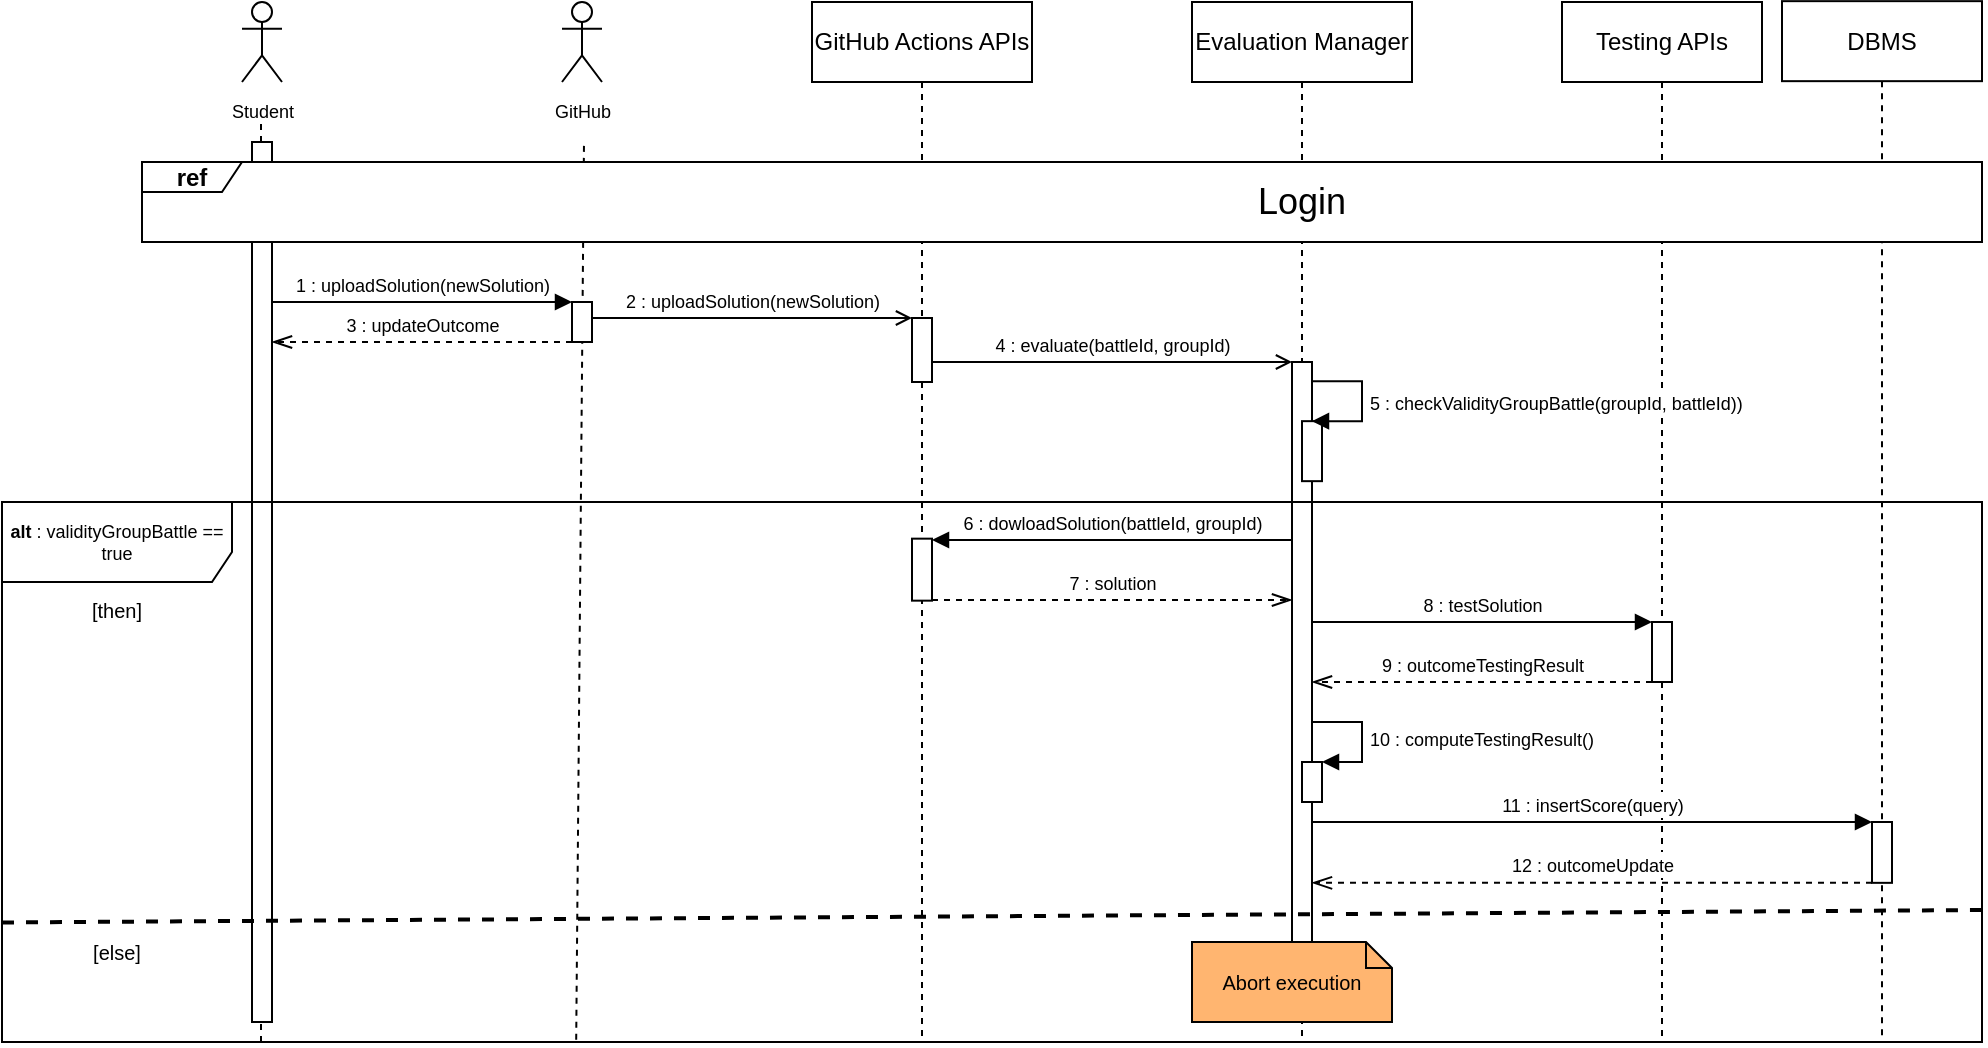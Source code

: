 <mxfile version="22.1.16" type="device">
  <diagram name="Page-1" id="2YBvvXClWsGukQMizWep">
    <mxGraphModel dx="2284" dy="746" grid="1" gridSize="10" guides="1" tooltips="1" connect="1" arrows="1" fold="1" page="1" pageScale="1" pageWidth="850" pageHeight="1100" math="0" shadow="0">
      <root>
        <mxCell id="0" />
        <mxCell id="1" parent="0" />
        <mxCell id="liZlo0o-GVQIaqRJejjH-8" value="" style="endArrow=none;dashed=1;html=1;rounded=0;exitX=0.29;exitY=0.996;exitDx=0;exitDy=0;exitPerimeter=0;" parent="1" source="uk7uo4-cUkGRM1U4fZs7-6" edge="1">
          <mxGeometry width="50" height="50" relative="1" as="geometry">
            <mxPoint x="260" y="320" as="sourcePoint" />
            <mxPoint x="261" y="110" as="targetPoint" />
          </mxGeometry>
        </mxCell>
        <mxCell id="EZ9EQqB9W-ClfxbdbgRc-1" value="GitHub Actions APIs" style="shape=umlLifeline;perimeter=lifelinePerimeter;whiteSpace=wrap;html=1;container=1;dropTarget=0;collapsible=0;recursiveResize=0;outlineConnect=0;portConstraint=eastwest;newEdgeStyle={&quot;curved&quot;:0,&quot;rounded&quot;:0};" parent="1" vertex="1">
          <mxGeometry x="375" y="40" width="110" height="520" as="geometry" />
        </mxCell>
        <mxCell id="EZ9EQqB9W-ClfxbdbgRc-5" value="Testing APIs" style="shape=umlLifeline;perimeter=lifelinePerimeter;whiteSpace=wrap;html=1;container=0;dropTarget=0;collapsible=0;recursiveResize=0;outlineConnect=0;portConstraint=eastwest;newEdgeStyle={&quot;curved&quot;:0,&quot;rounded&quot;:0};" parent="1" vertex="1">
          <mxGeometry x="750" y="40" width="100" height="520" as="geometry" />
        </mxCell>
        <mxCell id="EZ9EQqB9W-ClfxbdbgRc-12" value="&lt;font style=&quot;font-size: 9px;&quot;&gt;Student&lt;/font&gt;" style="shape=umlActor;verticalLabelPosition=bottom;verticalAlign=top;html=1;outlineConnect=0;" parent="1" vertex="1">
          <mxGeometry x="90" y="40" width="20" height="40" as="geometry" />
        </mxCell>
        <mxCell id="EZ9EQqB9W-ClfxbdbgRc-14" value="" style="html=1;points=[];perimeter=orthogonalPerimeter;outlineConnect=0;targetShapes=umlLifeline;portConstraint=eastwest;newEdgeStyle={&quot;edgeStyle&quot;:&quot;elbowEdgeStyle&quot;,&quot;elbow&quot;:&quot;vertical&quot;,&quot;curved&quot;:0,&quot;rounded&quot;:0};" parent="1" vertex="1">
          <mxGeometry x="95" y="110" width="10" height="440" as="geometry" />
        </mxCell>
        <mxCell id="EZ9EQqB9W-ClfxbdbgRc-18" value="Evaluation Manager" style="shape=umlLifeline;perimeter=lifelinePerimeter;whiteSpace=wrap;html=1;container=1;dropTarget=0;collapsible=0;recursiveResize=0;outlineConnect=0;portConstraint=eastwest;newEdgeStyle={&quot;curved&quot;:0,&quot;rounded&quot;:0};" parent="1" vertex="1">
          <mxGeometry x="565" y="40" width="110" height="520" as="geometry" />
        </mxCell>
        <mxCell id="EZ9EQqB9W-ClfxbdbgRc-49" value="&lt;b&gt;&lt;font style=&quot;font-size: 20px;&quot;&gt;Login&lt;/font&gt;&lt;/b&gt;" style="text;html=1;strokeColor=none;fillColor=none;align=center;verticalAlign=middle;whiteSpace=wrap;rounded=0;" parent="1" vertex="1">
          <mxGeometry x="315" y="125" width="60" height="30" as="geometry" />
        </mxCell>
        <mxCell id="EZ9EQqB9W-ClfxbdbgRc-63" value="DBMS" style="shape=umlLifeline;perimeter=lifelinePerimeter;whiteSpace=wrap;html=1;container=0;dropTarget=0;collapsible=0;recursiveResize=0;outlineConnect=0;portConstraint=eastwest;newEdgeStyle={&quot;curved&quot;:0,&quot;rounded&quot;:0};" parent="1" vertex="1">
          <mxGeometry x="860" y="39.58" width="100" height="520.42" as="geometry" />
        </mxCell>
        <mxCell id="0cFZ01T9KeCPpVgdLpGS-1" value="" style="html=1;points=[];perimeter=orthogonalPerimeter;outlineConnect=0;targetShapes=umlLifeline;portConstraint=eastwest;newEdgeStyle={&quot;edgeStyle&quot;:&quot;elbowEdgeStyle&quot;,&quot;elbow&quot;:&quot;vertical&quot;,&quot;curved&quot;:0,&quot;rounded&quot;:0};" parent="EZ9EQqB9W-ClfxbdbgRc-63" vertex="1">
          <mxGeometry x="-435" y="158.42" width="10" height="32" as="geometry" />
        </mxCell>
        <mxCell id="EZ9EQqB9W-ClfxbdbgRc-17" value="&lt;font style=&quot;font-size: 9px;&quot;&gt;1 : uploadSolution(newSolution)&lt;/font&gt;" style="html=1;verticalAlign=bottom;endArrow=block;edgeStyle=elbowEdgeStyle;elbow=horizontal;curved=0;rounded=0;" parent="EZ9EQqB9W-ClfxbdbgRc-63" target="EZ9EQqB9W-ClfxbdbgRc-66" edge="1">
          <mxGeometry relative="1" as="geometry">
            <mxPoint x="-755" y="150.42" as="sourcePoint" />
            <Array as="points">
              <mxPoint x="-611" y="150.42" />
            </Array>
            <mxPoint x="-610" y="150.42" as="targetPoint" />
            <mxPoint as="offset" />
          </mxGeometry>
        </mxCell>
        <mxCell id="EZ9EQqB9W-ClfxbdbgRc-59" value="" style="html=1;points=[[0,0,0,0,5],[0,1,0,0,-5],[1,0,0,0,5],[1,1,0,0,-5]];perimeter=orthogonalPerimeter;outlineConnect=0;targetShapes=umlLifeline;portConstraint=eastwest;newEdgeStyle={&quot;curved&quot;:0,&quot;rounded&quot;:0};" parent="EZ9EQqB9W-ClfxbdbgRc-63" vertex="1">
          <mxGeometry x="-245" y="180.42" width="10" height="290" as="geometry" />
        </mxCell>
        <mxCell id="uk7uo4-cUkGRM1U4fZs7-12" value="" style="html=1;points=[[0,0,0,0,5],[0,1,0,0,-5],[1,0,0,0,5],[1,1,0,0,-5]];perimeter=orthogonalPerimeter;outlineConnect=0;targetShapes=umlLifeline;portConstraint=eastwest;newEdgeStyle={&quot;curved&quot;:0,&quot;rounded&quot;:0};" parent="EZ9EQqB9W-ClfxbdbgRc-63" vertex="1">
          <mxGeometry x="-240" y="210" width="10" height="30" as="geometry" />
        </mxCell>
        <mxCell id="uk7uo4-cUkGRM1U4fZs7-13" value="&lt;font style=&quot;font-size: 9px;&quot;&gt;5 : checkValidityGroupBattle(groupId, battleId))&lt;/font&gt;" style="html=1;align=left;spacingLeft=2;endArrow=block;rounded=0;edgeStyle=orthogonalEdgeStyle;curved=0;rounded=0;" parent="EZ9EQqB9W-ClfxbdbgRc-63" target="uk7uo4-cUkGRM1U4fZs7-12" edge="1">
          <mxGeometry relative="1" as="geometry">
            <mxPoint x="-235" y="190" as="sourcePoint" />
            <Array as="points">
              <mxPoint x="-210" y="190" />
              <mxPoint x="-210" y="210" />
            </Array>
          </mxGeometry>
        </mxCell>
        <mxCell id="EZ9EQqB9W-ClfxbdbgRc-73" value="" style="html=1;points=[[0,0,0,0,5],[0,1,0,0,-5],[1,0,0,0,5],[1,1,0,0,-5]];perimeter=orthogonalPerimeter;outlineConnect=0;targetShapes=umlLifeline;portConstraint=eastwest;newEdgeStyle={&quot;curved&quot;:0,&quot;rounded&quot;:0};" parent="EZ9EQqB9W-ClfxbdbgRc-63" vertex="1">
          <mxGeometry x="-65" y="310.42" width="10" height="30" as="geometry" />
        </mxCell>
        <mxCell id="EZ9EQqB9W-ClfxbdbgRc-64" value="&lt;font style=&quot;font-size: 9px;&quot;&gt;8 : testSolution&lt;/font&gt;" style="html=1;verticalAlign=bottom;endArrow=block;edgeStyle=elbowEdgeStyle;elbow=horizontal;curved=0;rounded=0;" parent="EZ9EQqB9W-ClfxbdbgRc-63" target="EZ9EQqB9W-ClfxbdbgRc-73" edge="1">
          <mxGeometry relative="1" as="geometry">
            <mxPoint x="-235" y="310.42" as="sourcePoint" />
            <Array as="points">
              <mxPoint x="-77" y="310.42" />
              <mxPoint x="-153" y="350.42" />
            </Array>
            <mxPoint x="-62.5" y="305.42" as="targetPoint" />
            <mxPoint as="offset" />
          </mxGeometry>
        </mxCell>
        <mxCell id="EZ9EQqB9W-ClfxbdbgRc-75" value="&lt;font style=&quot;font-size: 9px;&quot;&gt;9 : outcomeTestingResult&lt;/font&gt;" style="html=1;verticalAlign=bottom;endArrow=openThin;dashed=1;endSize=8;edgeStyle=elbowEdgeStyle;elbow=vertical;curved=0;rounded=0;endFill=0;" parent="EZ9EQqB9W-ClfxbdbgRc-63" source="EZ9EQqB9W-ClfxbdbgRc-73" edge="1">
          <mxGeometry relative="1" as="geometry">
            <mxPoint x="-235" y="340.42" as="targetPoint" />
            <Array as="points">
              <mxPoint x="-160" y="340.42" />
              <mxPoint x="-170" y="330.42" />
              <mxPoint x="-230" y="420.42" />
              <mxPoint x="-340" y="460.42" />
            </Array>
            <mxPoint x="-335" y="420.42" as="sourcePoint" />
          </mxGeometry>
        </mxCell>
        <mxCell id="-OK--w0Z6CInEfSWtkVY-7" value="" style="html=1;points=[[0,0,0,0,5],[0,1,0,0,-5],[1,0,0,0,5],[1,1,0,0,-5]];perimeter=orthogonalPerimeter;outlineConnect=0;targetShapes=umlLifeline;portConstraint=eastwest;newEdgeStyle={&quot;curved&quot;:0,&quot;rounded&quot;:0};" vertex="1" parent="EZ9EQqB9W-ClfxbdbgRc-63">
          <mxGeometry x="-240" y="380.42" width="10" height="20" as="geometry" />
        </mxCell>
        <mxCell id="-OK--w0Z6CInEfSWtkVY-8" value="&lt;font style=&quot;font-size: 9px;&quot;&gt;10 : computeTestingResult()&lt;/font&gt;" style="html=1;align=left;spacingLeft=2;endArrow=block;rounded=0;edgeStyle=orthogonalEdgeStyle;curved=0;rounded=0;" edge="1" target="-OK--w0Z6CInEfSWtkVY-7" parent="EZ9EQqB9W-ClfxbdbgRc-63">
          <mxGeometry relative="1" as="geometry">
            <mxPoint x="-235" y="360.42" as="sourcePoint" />
            <Array as="points">
              <mxPoint x="-210" y="360.42" />
              <mxPoint x="-210" y="380.42" />
            </Array>
          </mxGeometry>
        </mxCell>
        <mxCell id="EZ9EQqB9W-ClfxbdbgRc-79" value="" style="html=1;points=[[0,0,0,0,5],[0,1,0,0,-5],[1,0,0,0,5],[1,1,0,0,-5]];perimeter=orthogonalPerimeter;outlineConnect=0;targetShapes=umlLifeline;portConstraint=eastwest;newEdgeStyle={&quot;curved&quot;:0,&quot;rounded&quot;:0};" parent="EZ9EQqB9W-ClfxbdbgRc-63" vertex="1">
          <mxGeometry x="45" y="410.42" width="10" height="30.42" as="geometry" />
        </mxCell>
        <mxCell id="EZ9EQqB9W-ClfxbdbgRc-81" value="&lt;font style=&quot;font-size: 9px;&quot;&gt;11 : insertScore(query)&lt;/font&gt;" style="html=1;verticalAlign=bottom;endArrow=block;edgeStyle=elbowEdgeStyle;elbow=vertical;curved=0;rounded=0;" parent="EZ9EQqB9W-ClfxbdbgRc-63" edge="1" target="EZ9EQqB9W-ClfxbdbgRc-79">
          <mxGeometry relative="1" as="geometry">
            <mxPoint x="-235" y="410.42" as="sourcePoint" />
            <Array as="points">
              <mxPoint x="-65" y="410.42" />
            </Array>
            <mxPoint x="30" y="410.84" as="targetPoint" />
            <mxPoint as="offset" />
          </mxGeometry>
        </mxCell>
        <mxCell id="EZ9EQqB9W-ClfxbdbgRc-82" value="&lt;font style=&quot;font-size: 9px;&quot;&gt;12 : outcomeUpdate&lt;/font&gt;" style="html=1;verticalAlign=bottom;endArrow=openThin;dashed=1;endSize=8;edgeStyle=elbowEdgeStyle;elbow=horizontal;curved=0;rounded=0;endFill=0;" parent="EZ9EQqB9W-ClfxbdbgRc-63" edge="1">
          <mxGeometry relative="1" as="geometry">
            <mxPoint x="-235" y="440.84" as="targetPoint" />
            <Array as="points">
              <mxPoint x="-230" y="440.84" />
            </Array>
            <mxPoint x="45" y="440.84" as="sourcePoint" />
          </mxGeometry>
        </mxCell>
        <mxCell id="EZ9EQqB9W-ClfxbdbgRc-61" value="&lt;font style=&quot;font-size: 9px;&quot;&gt;6 : dowloadSolution(battleId, groupId)&lt;/font&gt;" style="html=1;verticalAlign=bottom;endArrow=block;edgeStyle=elbowEdgeStyle;elbow=horizontal;curved=0;rounded=0;" parent="EZ9EQqB9W-ClfxbdbgRc-63" edge="1">
          <mxGeometry relative="1" as="geometry">
            <mxPoint x="-245" y="269.42" as="sourcePoint" />
            <Array as="points">
              <mxPoint x="-422" y="269.42" />
              <mxPoint x="-498" y="309.42" />
            </Array>
            <mxPoint x="-425" y="269.42" as="targetPoint" />
            <mxPoint as="offset" />
          </mxGeometry>
        </mxCell>
        <mxCell id="EZ9EQqB9W-ClfxbdbgRc-71" value="&lt;font style=&quot;font-size: 9px;&quot;&gt;7 : solution&lt;/font&gt;" style="html=1;verticalAlign=bottom;endArrow=openThin;dashed=1;endSize=8;edgeStyle=elbowEdgeStyle;elbow=vertical;curved=0;rounded=0;endFill=0;" parent="EZ9EQqB9W-ClfxbdbgRc-63" edge="1">
          <mxGeometry relative="1" as="geometry">
            <mxPoint x="-245" y="299.42" as="targetPoint" />
            <Array as="points">
              <mxPoint x="-410" y="299.42" />
              <mxPoint x="-515" y="339.42" />
            </Array>
            <mxPoint x="-425" y="299.42" as="sourcePoint" />
          </mxGeometry>
        </mxCell>
        <mxCell id="uk7uo4-cUkGRM1U4fZs7-5" value="[else]" style="text;html=1;strokeColor=none;fillColor=none;align=center;verticalAlign=middle;whiteSpace=wrap;rounded=0;fontSize=10;" parent="EZ9EQqB9W-ClfxbdbgRc-63" vertex="1">
          <mxGeometry x="-850" y="470.42" width="35" height="10" as="geometry" />
        </mxCell>
        <mxCell id="uk7uo4-cUkGRM1U4fZs7-6" value="&lt;p style=&quot;line-height: 120%; font-size: 9px;&quot;&gt;&lt;b style=&quot;border-color: var(--border-color);&quot;&gt;alt&amp;nbsp;&lt;/b&gt;: validityGroupBattle == true&lt;br&gt;&lt;/p&gt;" style="shape=umlFrame;whiteSpace=wrap;html=1;pointerEvents=0;width=115;height=40;verticalAlign=middle;horizontal=1;labelPosition=center;verticalLabelPosition=middle;align=center;" parent="EZ9EQqB9W-ClfxbdbgRc-63" vertex="1">
          <mxGeometry x="-890" y="250.42" width="990" height="270" as="geometry" />
        </mxCell>
        <mxCell id="uk7uo4-cUkGRM1U4fZs7-7" value="[then]" style="text;html=1;strokeColor=none;fillColor=none;align=center;verticalAlign=middle;whiteSpace=wrap;rounded=0;fontSize=10;" parent="EZ9EQqB9W-ClfxbdbgRc-63" vertex="1">
          <mxGeometry x="-850" y="299.75" width="35" height="10" as="geometry" />
        </mxCell>
        <mxCell id="uk7uo4-cUkGRM1U4fZs7-18" value="" style="html=1;points=[];perimeter=orthogonalPerimeter;outlineConnect=0;targetShapes=umlLifeline;portConstraint=eastwest;newEdgeStyle={&quot;edgeStyle&quot;:&quot;elbowEdgeStyle&quot;,&quot;elbow&quot;:&quot;vertical&quot;,&quot;curved&quot;:0,&quot;rounded&quot;:0};" parent="EZ9EQqB9W-ClfxbdbgRc-63" vertex="1">
          <mxGeometry x="-435" y="268.75" width="10" height="31" as="geometry" />
        </mxCell>
        <mxCell id="uk7uo4-cUkGRM1U4fZs7-21" value="&lt;font style=&quot;font-size: 10px;&quot;&gt;Abort execution&lt;/font&gt;" style="shape=note;size=13;whiteSpace=wrap;html=1;fillColor=#FFB570;" parent="EZ9EQqB9W-ClfxbdbgRc-63" vertex="1">
          <mxGeometry x="-295" y="470.42" width="100" height="40" as="geometry" />
        </mxCell>
        <mxCell id="-OK--w0Z6CInEfSWtkVY-16" value="" style="endArrow=none;dashed=1;html=1;rounded=0;strokeWidth=2;" edge="1" parent="EZ9EQqB9W-ClfxbdbgRc-63">
          <mxGeometry width="50" height="50" relative="1" as="geometry">
            <mxPoint x="-890" y="460.66" as="sourcePoint" />
            <mxPoint x="100" y="454.42" as="targetPoint" />
          </mxGeometry>
        </mxCell>
        <mxCell id="-OK--w0Z6CInEfSWtkVY-18" value="" style="endArrow=none;dashed=1;html=1;rounded=0;" edge="1" parent="EZ9EQqB9W-ClfxbdbgRc-63">
          <mxGeometry width="50" height="50" relative="1" as="geometry">
            <mxPoint x="-760.5" y="520.42" as="sourcePoint" />
            <mxPoint x="-760.5" y="510.42" as="targetPoint" />
          </mxGeometry>
        </mxCell>
        <mxCell id="EZ9EQqB9W-ClfxbdbgRc-65" value="&lt;font style=&quot;font-size: 9px;&quot;&gt;3 : updateOutcome&lt;/font&gt;" style="html=1;verticalAlign=bottom;endArrow=openThin;dashed=1;endSize=8;edgeStyle=elbowEdgeStyle;elbow=vertical;curved=0;rounded=0;endFill=0;" parent="EZ9EQqB9W-ClfxbdbgRc-63" source="EZ9EQqB9W-ClfxbdbgRc-66" edge="1">
          <mxGeometry relative="1" as="geometry">
            <mxPoint x="-755" y="170.42" as="targetPoint" />
            <Array as="points">
              <mxPoint x="-620" y="170.42" />
              <mxPoint x="-640" y="160.42" />
            </Array>
            <mxPoint x="-610" y="170.42" as="sourcePoint" />
          </mxGeometry>
        </mxCell>
        <mxCell id="EZ9EQqB9W-ClfxbdbgRc-66" value="" style="html=1;points=[];perimeter=orthogonalPerimeter;outlineConnect=0;targetShapes=umlLifeline;portConstraint=eastwest;newEdgeStyle={&quot;edgeStyle&quot;:&quot;elbowEdgeStyle&quot;,&quot;elbow&quot;:&quot;vertical&quot;,&quot;curved&quot;:0,&quot;rounded&quot;:0};" parent="EZ9EQqB9W-ClfxbdbgRc-63" vertex="1">
          <mxGeometry x="-605" y="150.42" width="10" height="20" as="geometry" />
        </mxCell>
        <mxCell id="liZlo0o-GVQIaqRJejjH-9" value="&lt;font style=&quot;font-size: 9px;&quot;&gt;2 : uploadSolution(newSolution)&lt;/font&gt;" style="html=1;verticalAlign=bottom;endArrow=open;edgeStyle=elbowEdgeStyle;elbow=horizontal;curved=0;rounded=0;endFill=0;" parent="EZ9EQqB9W-ClfxbdbgRc-63" target="0cFZ01T9KeCPpVgdLpGS-1" edge="1">
          <mxGeometry relative="1" as="geometry">
            <mxPoint x="-595" y="158.42" as="sourcePoint" />
            <Array as="points">
              <mxPoint x="-436" y="158.42" />
            </Array>
            <mxPoint x="-430" y="158.42" as="targetPoint" />
            <mxPoint as="offset" />
          </mxGeometry>
        </mxCell>
        <mxCell id="0cFZ01T9KeCPpVgdLpGS-4" value="&lt;font style=&quot;font-size: 9px;&quot;&gt;4 :&amp;nbsp;evaluate(battleId, groupId)&lt;/font&gt;" style="html=1;verticalAlign=bottom;endArrow=open;edgeStyle=elbowEdgeStyle;elbow=horizontal;curved=0;rounded=0;endFill=0;" parent="EZ9EQqB9W-ClfxbdbgRc-63" edge="1" target="EZ9EQqB9W-ClfxbdbgRc-59">
          <mxGeometry relative="1" as="geometry">
            <mxPoint x="-425" y="180.42" as="sourcePoint" />
            <Array as="points">
              <mxPoint x="-320" y="180.42" />
            </Array>
            <mxPoint x="-60" y="180.42" as="targetPoint" />
            <mxPoint as="offset" />
          </mxGeometry>
        </mxCell>
        <mxCell id="EZ9EQqB9W-ClfxbdbgRc-20" value="&lt;b&gt;ref&lt;/b&gt;" style="shape=umlFrame;whiteSpace=wrap;html=1;pointerEvents=0;width=50;height=15;labelBorderColor=none;labelBackgroundColor=none;fontColor=default;swimlaneFillColor=default;" parent="1" vertex="1">
          <mxGeometry x="40" y="120" width="920" height="40" as="geometry" />
        </mxCell>
        <mxCell id="EZ9EQqB9W-ClfxbdbgRc-117" value="&lt;font style=&quot;font-size: 18px;&quot;&gt;Login&lt;/font&gt;" style="text;html=1;strokeColor=none;fillColor=none;align=center;verticalAlign=middle;whiteSpace=wrap;rounded=0;" parent="1" vertex="1">
          <mxGeometry x="590" y="125" width="60" height="30" as="geometry" />
        </mxCell>
        <mxCell id="liZlo0o-GVQIaqRJejjH-5" value="&lt;font style=&quot;font-size: 9px;&quot;&gt;GitHub&lt;/font&gt;" style="shape=umlActor;verticalLabelPosition=bottom;verticalAlign=top;html=1;outlineConnect=0;" parent="1" vertex="1">
          <mxGeometry x="250" y="40" width="20" height="40" as="geometry" />
        </mxCell>
        <mxCell id="-OK--w0Z6CInEfSWtkVY-17" value="" style="endArrow=none;dashed=1;html=1;rounded=0;" edge="1" parent="1">
          <mxGeometry width="50" height="50" relative="1" as="geometry">
            <mxPoint x="99.5" y="110" as="sourcePoint" />
            <mxPoint x="99.5" y="100" as="targetPoint" />
          </mxGeometry>
        </mxCell>
      </root>
    </mxGraphModel>
  </diagram>
</mxfile>
